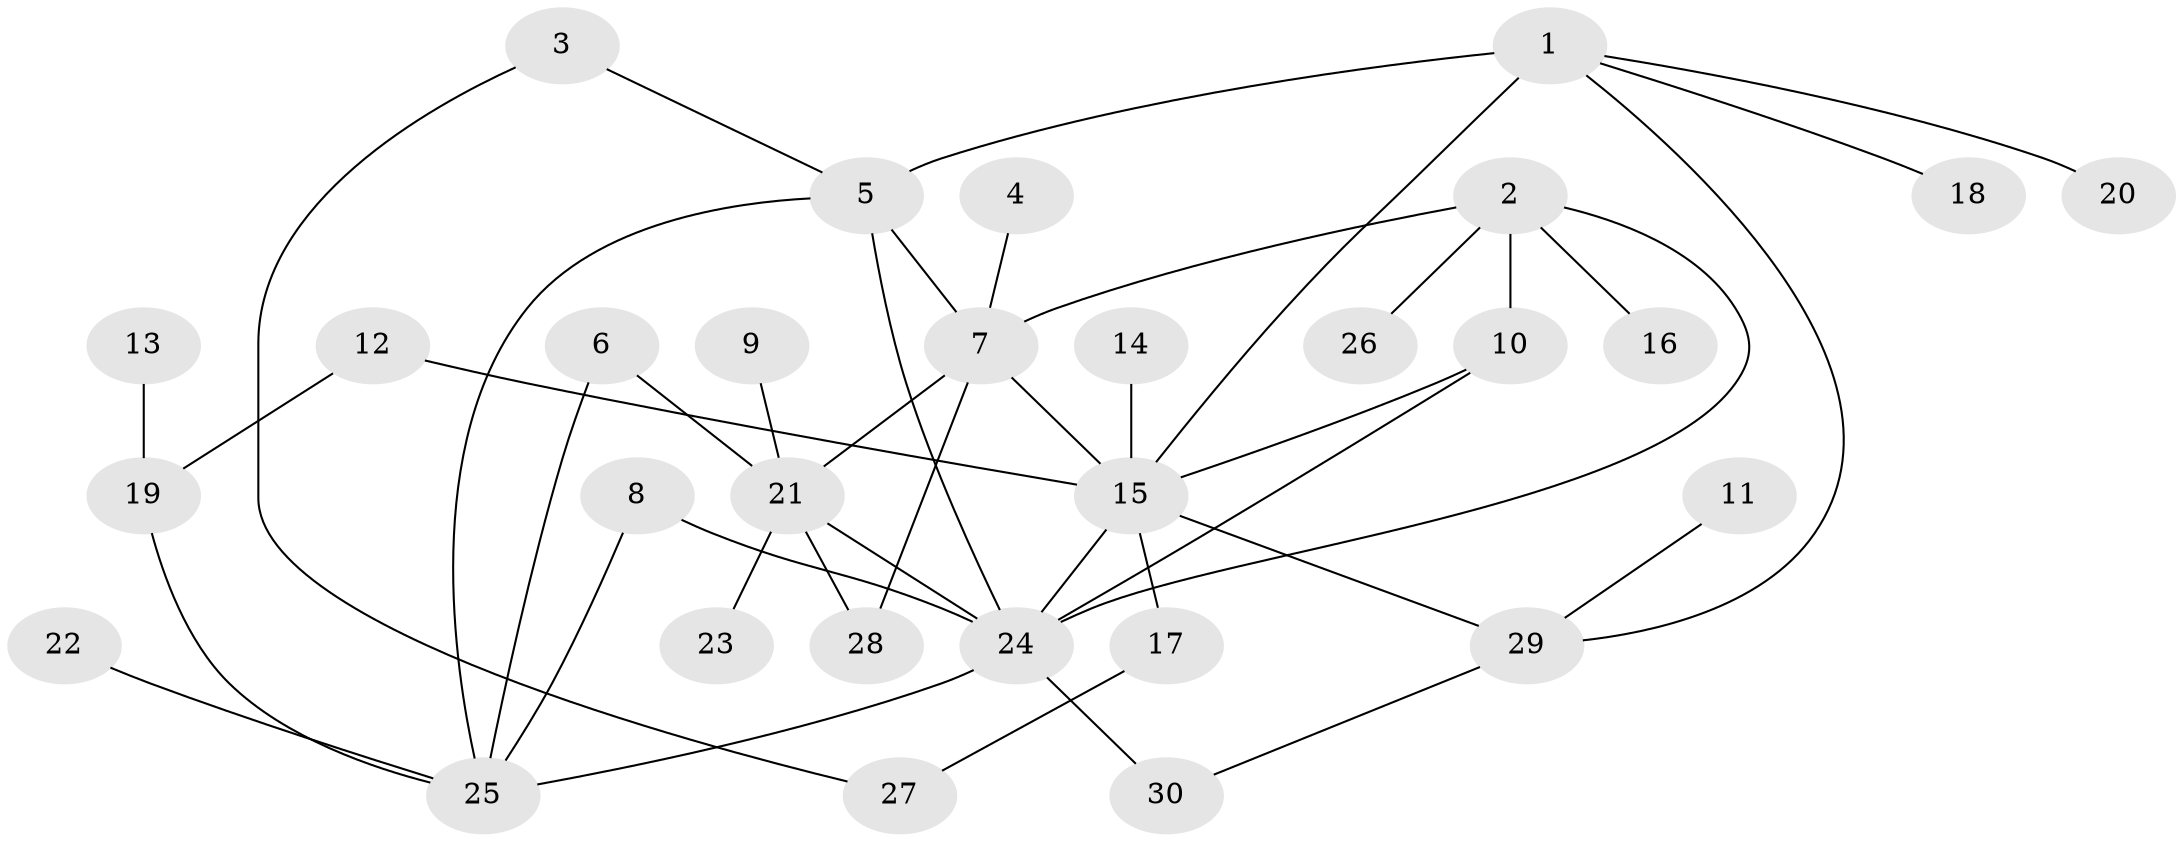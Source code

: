 // original degree distribution, {4: 0.08333333333333333, 10: 0.013888888888888888, 6: 0.027777777777777776, 8: 0.027777777777777776, 5: 0.06944444444444445, 7: 0.013888888888888888, 9: 0.013888888888888888, 3: 0.027777777777777776, 1: 0.5416666666666666, 2: 0.18055555555555555}
// Generated by graph-tools (version 1.1) at 2025/37/03/04/25 23:37:37]
// undirected, 30 vertices, 43 edges
graph export_dot {
  node [color=gray90,style=filled];
  1;
  2;
  3;
  4;
  5;
  6;
  7;
  8;
  9;
  10;
  11;
  12;
  13;
  14;
  15;
  16;
  17;
  18;
  19;
  20;
  21;
  22;
  23;
  24;
  25;
  26;
  27;
  28;
  29;
  30;
  1 -- 5 [weight=2.0];
  1 -- 15 [weight=1.0];
  1 -- 18 [weight=1.0];
  1 -- 20 [weight=1.0];
  1 -- 29 [weight=1.0];
  2 -- 7 [weight=1.0];
  2 -- 10 [weight=1.0];
  2 -- 16 [weight=1.0];
  2 -- 24 [weight=1.0];
  2 -- 26 [weight=1.0];
  3 -- 5 [weight=1.0];
  3 -- 27 [weight=1.0];
  4 -- 7 [weight=1.0];
  5 -- 7 [weight=1.0];
  5 -- 24 [weight=1.0];
  5 -- 25 [weight=1.0];
  6 -- 21 [weight=1.0];
  6 -- 25 [weight=1.0];
  7 -- 15 [weight=2.0];
  7 -- 21 [weight=1.0];
  7 -- 28 [weight=1.0];
  8 -- 24 [weight=1.0];
  8 -- 25 [weight=1.0];
  9 -- 21 [weight=1.0];
  10 -- 15 [weight=1.0];
  10 -- 24 [weight=1.0];
  11 -- 29 [weight=1.0];
  12 -- 15 [weight=1.0];
  12 -- 19 [weight=1.0];
  13 -- 19 [weight=1.0];
  14 -- 15 [weight=1.0];
  15 -- 17 [weight=1.0];
  15 -- 24 [weight=1.0];
  15 -- 29 [weight=1.0];
  17 -- 27 [weight=1.0];
  19 -- 25 [weight=1.0];
  21 -- 23 [weight=1.0];
  21 -- 24 [weight=1.0];
  21 -- 28 [weight=1.0];
  22 -- 25 [weight=1.0];
  24 -- 25 [weight=1.0];
  24 -- 30 [weight=1.0];
  29 -- 30 [weight=1.0];
}
